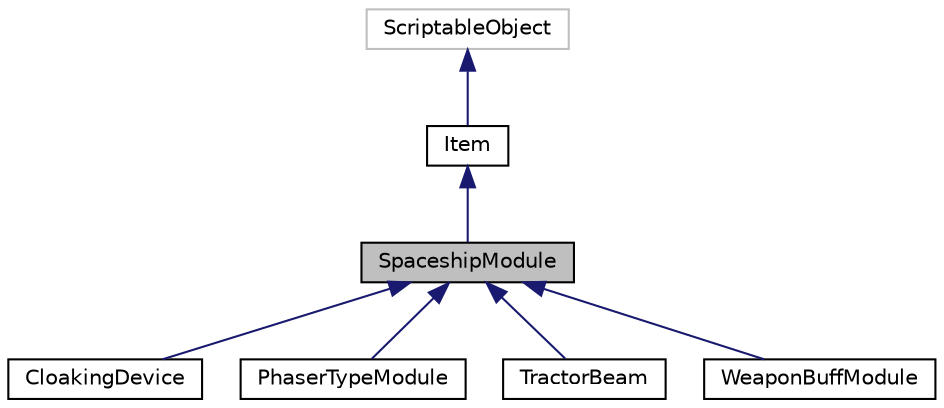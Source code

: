 digraph "SpaceshipModule"
{
  edge [fontname="Helvetica",fontsize="10",labelfontname="Helvetica",labelfontsize="10"];
  node [fontname="Helvetica",fontsize="10",shape=record];
  Node0 [label="SpaceshipModule",height=0.2,width=0.4,color="black", fillcolor="grey75", style="filled", fontcolor="black"];
  Node1 -> Node0 [dir="back",color="midnightblue",fontsize="10",style="solid",fontname="Helvetica"];
  Node1 [label="Item",height=0.2,width=0.4,color="black", fillcolor="white", style="filled",URL="$class_item.html"];
  Node2 -> Node1 [dir="back",color="midnightblue",fontsize="10",style="solid",fontname="Helvetica"];
  Node2 [label="ScriptableObject",height=0.2,width=0.4,color="grey75", fillcolor="white", style="filled"];
  Node0 -> Node3 [dir="back",color="midnightblue",fontsize="10",style="solid",fontname="Helvetica"];
  Node3 [label="CloakingDevice",height=0.2,width=0.4,color="black", fillcolor="white", style="filled",URL="$class_cloaking_device.html"];
  Node0 -> Node4 [dir="back",color="midnightblue",fontsize="10",style="solid",fontname="Helvetica"];
  Node4 [label="PhaserTypeModule",height=0.2,width=0.4,color="black", fillcolor="white", style="filled",URL="$class_phaser_type_module.html"];
  Node0 -> Node5 [dir="back",color="midnightblue",fontsize="10",style="solid",fontname="Helvetica"];
  Node5 [label="TractorBeam",height=0.2,width=0.4,color="black", fillcolor="white", style="filled",URL="$class_tractor_beam.html"];
  Node0 -> Node6 [dir="back",color="midnightblue",fontsize="10",style="solid",fontname="Helvetica"];
  Node6 [label="WeaponBuffModule",height=0.2,width=0.4,color="black", fillcolor="white", style="filled",URL="$class_weapon_buff_module.html"];
}

